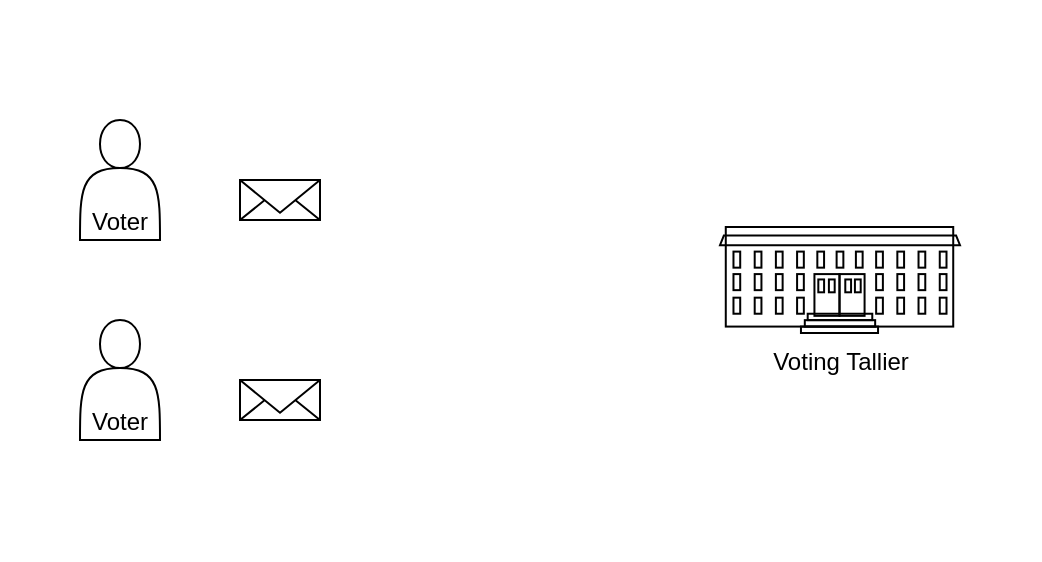 <mxfile version="17.4.2" type="device"><diagram id="sNld3rZ4JpTNLqk1yw6c" name="Page-1"><mxGraphModel dx="836" dy="575" grid="1" gridSize="10" guides="1" tooltips="1" connect="1" arrows="1" fold="1" page="1" pageScale="1" pageWidth="1169" pageHeight="827" math="0" shadow="0"><root><mxCell id="0"/><mxCell id="1" parent="0"/><mxCell id="ccJkG87Baom0M-yUKFi--1" value="" style="rounded=0;whiteSpace=wrap;html=1;fontColor=none;fillColor=none;strokeColor=none;" parent="1" vertex="1"><mxGeometry x="80" y="160" width="520" height="280" as="geometry"/></mxCell><mxCell id="AUIPKvOtoZbsu5eekdwB-1" value="Voter" style="shape=actor;whiteSpace=wrap;html=1;verticalAlign=bottom;fillColor=none;" parent="1" vertex="1"><mxGeometry x="120" y="220" width="40" height="60" as="geometry"/></mxCell><mxCell id="vQOTLiqjrXoiNnoGAuGd-1" value="Voting Tallier" style="shape=mxgraph.cisco.buildings.university;html=1;pointerEvents=1;dashed=0;fillColor=none;strokeColor=#000000;strokeWidth=1;verticalLabelPosition=bottom;verticalAlign=top;align=center;outlineConnect=0;" vertex="1" parent="1"><mxGeometry x="440" y="273.5" width="120" height="53" as="geometry"/></mxCell><mxCell id="vQOTLiqjrXoiNnoGAuGd-2" value="Voter" style="shape=actor;whiteSpace=wrap;html=1;verticalAlign=bottom;fillColor=none;" vertex="1" parent="1"><mxGeometry x="120" y="320" width="40" height="60" as="geometry"/></mxCell><mxCell id="vQOTLiqjrXoiNnoGAuGd-7" value="" style="html=1;verticalLabelPosition=bottom;align=center;labelBackgroundColor=#ffffff;verticalAlign=top;strokeWidth=1;strokeColor=#000000;shadow=0;dashed=0;shape=mxgraph.ios7.icons.mail;fillColor=none;" vertex="1" parent="1"><mxGeometry x="200" y="250" width="40" height="20" as="geometry"/></mxCell><mxCell id="vQOTLiqjrXoiNnoGAuGd-8" value="" style="html=1;verticalLabelPosition=bottom;align=center;labelBackgroundColor=#ffffff;verticalAlign=top;strokeWidth=1;strokeColor=#000000;shadow=0;dashed=0;shape=mxgraph.ios7.icons.mail;fillColor=none;" vertex="1" parent="1"><mxGeometry x="200" y="350" width="40" height="20" as="geometry"/></mxCell></root></mxGraphModel></diagram></mxfile>